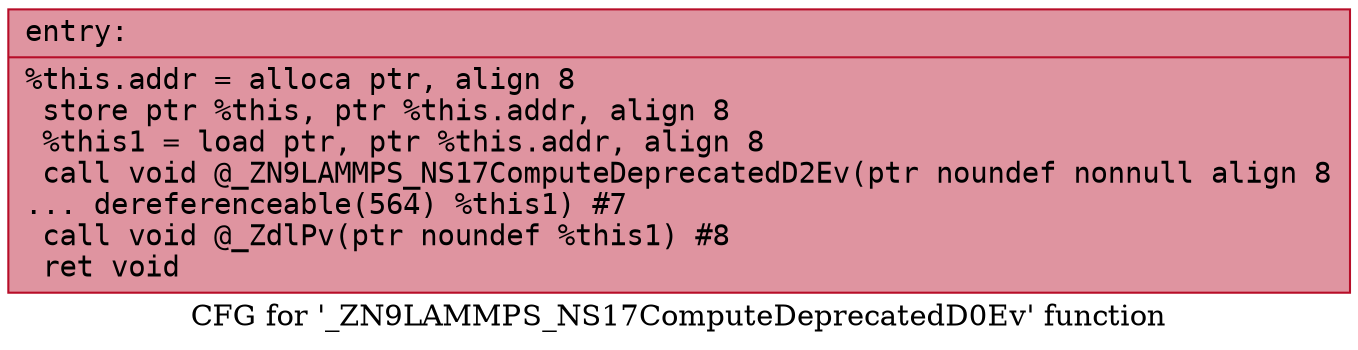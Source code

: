 digraph "CFG for '_ZN9LAMMPS_NS17ComputeDeprecatedD0Ev' function" {
	label="CFG for '_ZN9LAMMPS_NS17ComputeDeprecatedD0Ev' function";

	Node0x5583950ad7f0 [shape=record,color="#b70d28ff", style=filled, fillcolor="#b70d2870" fontname="Courier",label="{entry:\l|  %this.addr = alloca ptr, align 8\l  store ptr %this, ptr %this.addr, align 8\l  %this1 = load ptr, ptr %this.addr, align 8\l  call void @_ZN9LAMMPS_NS17ComputeDeprecatedD2Ev(ptr noundef nonnull align 8\l... dereferenceable(564) %this1) #7\l  call void @_ZdlPv(ptr noundef %this1) #8\l  ret void\l}"];
}
